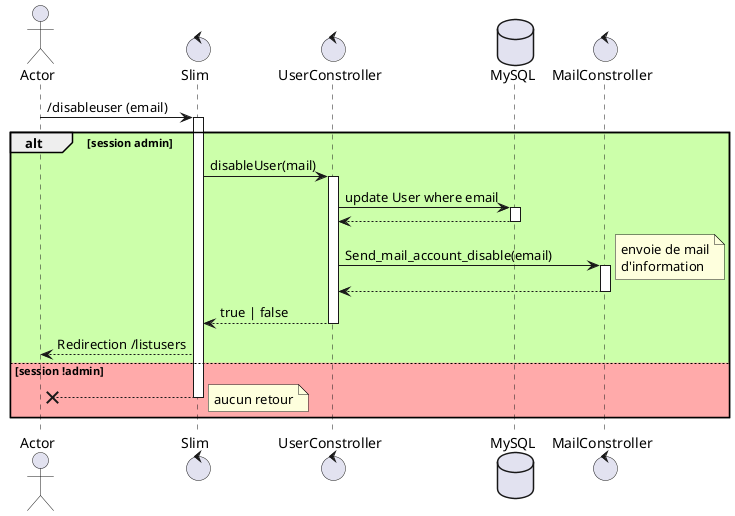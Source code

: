 @startuml POST
actor Actor as a
control Slim as s
control UserConstroller as uc
database MySQL as db
control MailConstroller as mc

a -> s :/disableuser (email)
activate s
alt  #ccffaa session admin
s -> uc :disableUser(mail)
activate uc
uc -> db :update User where email
activate db
db --> uc
deactivate db

uc -> mc :Send_mail_account_disable(email)
activate mc
note right
envoie de mail
d'information
end note
mc --> uc
deactivate mc

uc --> s :true | false
deactivate uc
s --> a :Redirection /listusers
else  #ffaaaa session !admin
s -->x a
note right
aucun retour
end note
deactivate s
end

@enduml